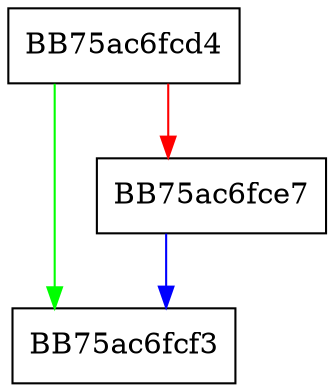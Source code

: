 digraph new_index {
  node [shape="box"];
  graph [splines=ortho];
  BB75ac6fcd4 -> BB75ac6fcf3 [color="green"];
  BB75ac6fcd4 -> BB75ac6fce7 [color="red"];
  BB75ac6fce7 -> BB75ac6fcf3 [color="blue"];
}